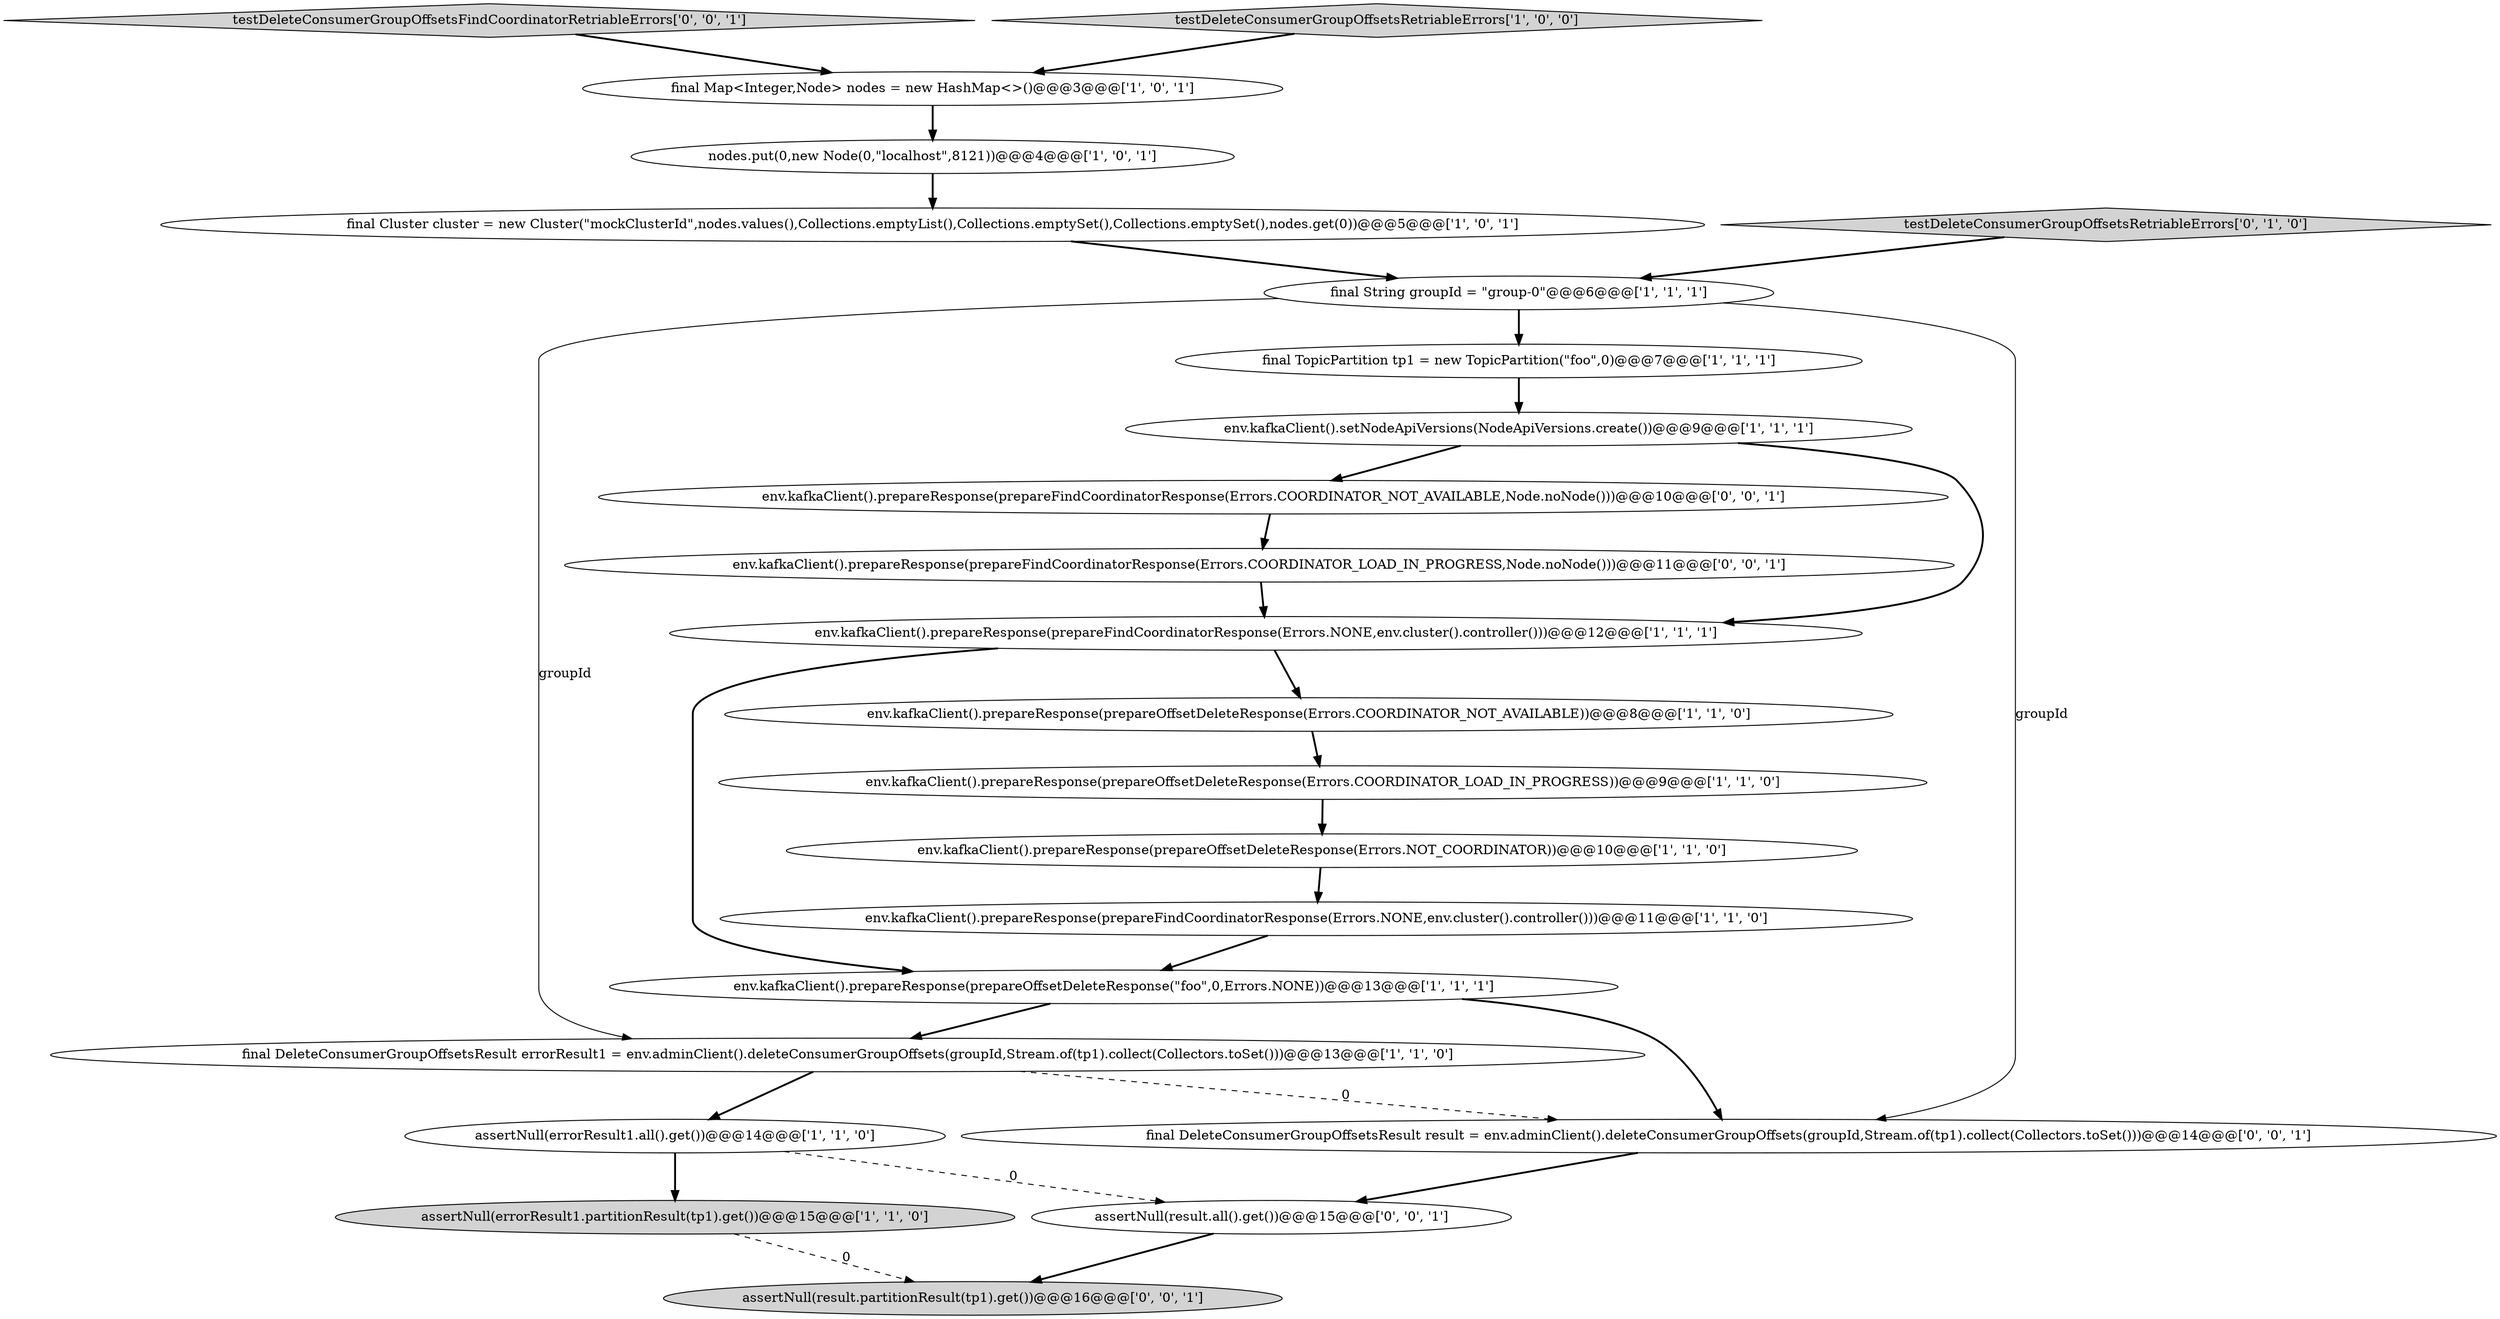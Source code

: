 digraph {
21 [style = filled, label = "assertNull(result.all().get())@@@15@@@['0', '0', '1']", fillcolor = white, shape = ellipse image = "AAA0AAABBB3BBB"];
5 [style = filled, label = "env.kafkaClient().prepareResponse(prepareOffsetDeleteResponse(Errors.COORDINATOR_LOAD_IN_PROGRESS))@@@9@@@['1', '1', '0']", fillcolor = white, shape = ellipse image = "AAA0AAABBB1BBB"];
4 [style = filled, label = "final Cluster cluster = new Cluster(\"mockClusterId\",nodes.values(),Collections.emptyList(),Collections.emptySet(),Collections.emptySet(),nodes.get(0))@@@5@@@['1', '0', '1']", fillcolor = white, shape = ellipse image = "AAA0AAABBB1BBB"];
22 [style = filled, label = "assertNull(result.partitionResult(tp1).get())@@@16@@@['0', '0', '1']", fillcolor = lightgray, shape = ellipse image = "AAA0AAABBB3BBB"];
12 [style = filled, label = "final TopicPartition tp1 = new TopicPartition(\"foo\",0)@@@7@@@['1', '1', '1']", fillcolor = white, shape = ellipse image = "AAA0AAABBB1BBB"];
15 [style = filled, label = "env.kafkaClient().prepareResponse(prepareFindCoordinatorResponse(Errors.NONE,env.cluster().controller()))@@@11@@@['1', '1', '0']", fillcolor = white, shape = ellipse image = "AAA0AAABBB1BBB"];
9 [style = filled, label = "env.kafkaClient().prepareResponse(prepareOffsetDeleteResponse(\"foo\",0,Errors.NONE))@@@13@@@['1', '1', '1']", fillcolor = white, shape = ellipse image = "AAA0AAABBB1BBB"];
10 [style = filled, label = "env.kafkaClient().prepareResponse(prepareFindCoordinatorResponse(Errors.NONE,env.cluster().controller()))@@@12@@@['1', '1', '1']", fillcolor = white, shape = ellipse image = "AAA0AAABBB1BBB"];
18 [style = filled, label = "final DeleteConsumerGroupOffsetsResult result = env.adminClient().deleteConsumerGroupOffsets(groupId,Stream.of(tp1).collect(Collectors.toSet()))@@@14@@@['0', '0', '1']", fillcolor = white, shape = ellipse image = "AAA0AAABBB3BBB"];
2 [style = filled, label = "final Map<Integer,Node> nodes = new HashMap<>()@@@3@@@['1', '0', '1']", fillcolor = white, shape = ellipse image = "AAA0AAABBB1BBB"];
8 [style = filled, label = "env.kafkaClient().prepareResponse(prepareOffsetDeleteResponse(Errors.NOT_COORDINATOR))@@@10@@@['1', '1', '0']", fillcolor = white, shape = ellipse image = "AAA0AAABBB1BBB"];
19 [style = filled, label = "env.kafkaClient().prepareResponse(prepareFindCoordinatorResponse(Errors.COORDINATOR_NOT_AVAILABLE,Node.noNode()))@@@10@@@['0', '0', '1']", fillcolor = white, shape = ellipse image = "AAA0AAABBB3BBB"];
17 [style = filled, label = "testDeleteConsumerGroupOffsetsFindCoordinatorRetriableErrors['0', '0', '1']", fillcolor = lightgray, shape = diamond image = "AAA0AAABBB3BBB"];
3 [style = filled, label = "nodes.put(0,new Node(0,\"localhost\",8121))@@@4@@@['1', '0', '1']", fillcolor = white, shape = ellipse image = "AAA0AAABBB1BBB"];
16 [style = filled, label = "testDeleteConsumerGroupOffsetsRetriableErrors['0', '1', '0']", fillcolor = lightgray, shape = diamond image = "AAA0AAABBB2BBB"];
11 [style = filled, label = "assertNull(errorResult1.partitionResult(tp1).get())@@@15@@@['1', '1', '0']", fillcolor = lightgray, shape = ellipse image = "AAA0AAABBB1BBB"];
0 [style = filled, label = "env.kafkaClient().prepareResponse(prepareOffsetDeleteResponse(Errors.COORDINATOR_NOT_AVAILABLE))@@@8@@@['1', '1', '0']", fillcolor = white, shape = ellipse image = "AAA0AAABBB1BBB"];
14 [style = filled, label = "final DeleteConsumerGroupOffsetsResult errorResult1 = env.adminClient().deleteConsumerGroupOffsets(groupId,Stream.of(tp1).collect(Collectors.toSet()))@@@13@@@['1', '1', '0']", fillcolor = white, shape = ellipse image = "AAA0AAABBB1BBB"];
7 [style = filled, label = "env.kafkaClient().setNodeApiVersions(NodeApiVersions.create())@@@9@@@['1', '1', '1']", fillcolor = white, shape = ellipse image = "AAA0AAABBB1BBB"];
1 [style = filled, label = "assertNull(errorResult1.all().get())@@@14@@@['1', '1', '0']", fillcolor = white, shape = ellipse image = "AAA0AAABBB1BBB"];
13 [style = filled, label = "testDeleteConsumerGroupOffsetsRetriableErrors['1', '0', '0']", fillcolor = lightgray, shape = diamond image = "AAA0AAABBB1BBB"];
6 [style = filled, label = "final String groupId = \"group-0\"@@@6@@@['1', '1', '1']", fillcolor = white, shape = ellipse image = "AAA0AAABBB1BBB"];
20 [style = filled, label = "env.kafkaClient().prepareResponse(prepareFindCoordinatorResponse(Errors.COORDINATOR_LOAD_IN_PROGRESS,Node.noNode()))@@@11@@@['0', '0', '1']", fillcolor = white, shape = ellipse image = "AAA0AAABBB3BBB"];
5->8 [style = bold, label=""];
6->18 [style = solid, label="groupId"];
8->15 [style = bold, label=""];
4->6 [style = bold, label=""];
7->10 [style = bold, label=""];
19->20 [style = bold, label=""];
16->6 [style = bold, label=""];
2->3 [style = bold, label=""];
11->22 [style = dashed, label="0"];
1->21 [style = dashed, label="0"];
3->4 [style = bold, label=""];
12->7 [style = bold, label=""];
14->1 [style = bold, label=""];
1->11 [style = bold, label=""];
20->10 [style = bold, label=""];
9->18 [style = bold, label=""];
17->2 [style = bold, label=""];
21->22 [style = bold, label=""];
15->9 [style = bold, label=""];
6->14 [style = solid, label="groupId"];
10->0 [style = bold, label=""];
9->14 [style = bold, label=""];
10->9 [style = bold, label=""];
18->21 [style = bold, label=""];
14->18 [style = dashed, label="0"];
7->19 [style = bold, label=""];
0->5 [style = bold, label=""];
13->2 [style = bold, label=""];
6->12 [style = bold, label=""];
}
